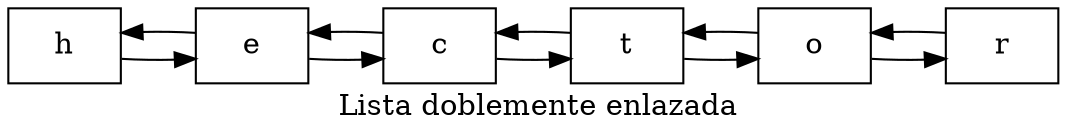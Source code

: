 digraph ListaDobleEnlazada {
rankdir=LR;
Nodo0[shape=box,label="h"];
Nodo1[shape=box,label="e"];
Nodo2[shape=box,label="c"];
Nodo3[shape=box,label="t"];
Nodo4[shape=box,label="o"];
Nodo5[shape=box,label="r"];
Nodo0->Nodo1;
Nodo1->Nodo0;
Nodo1->Nodo2;
Nodo2->Nodo1;
Nodo2->Nodo3;
Nodo3->Nodo2;
Nodo3->Nodo4;
Nodo4->Nodo3;
Nodo4->Nodo5;
Nodo5->Nodo4;
label = " Lista doblemente enlazada" 
}

